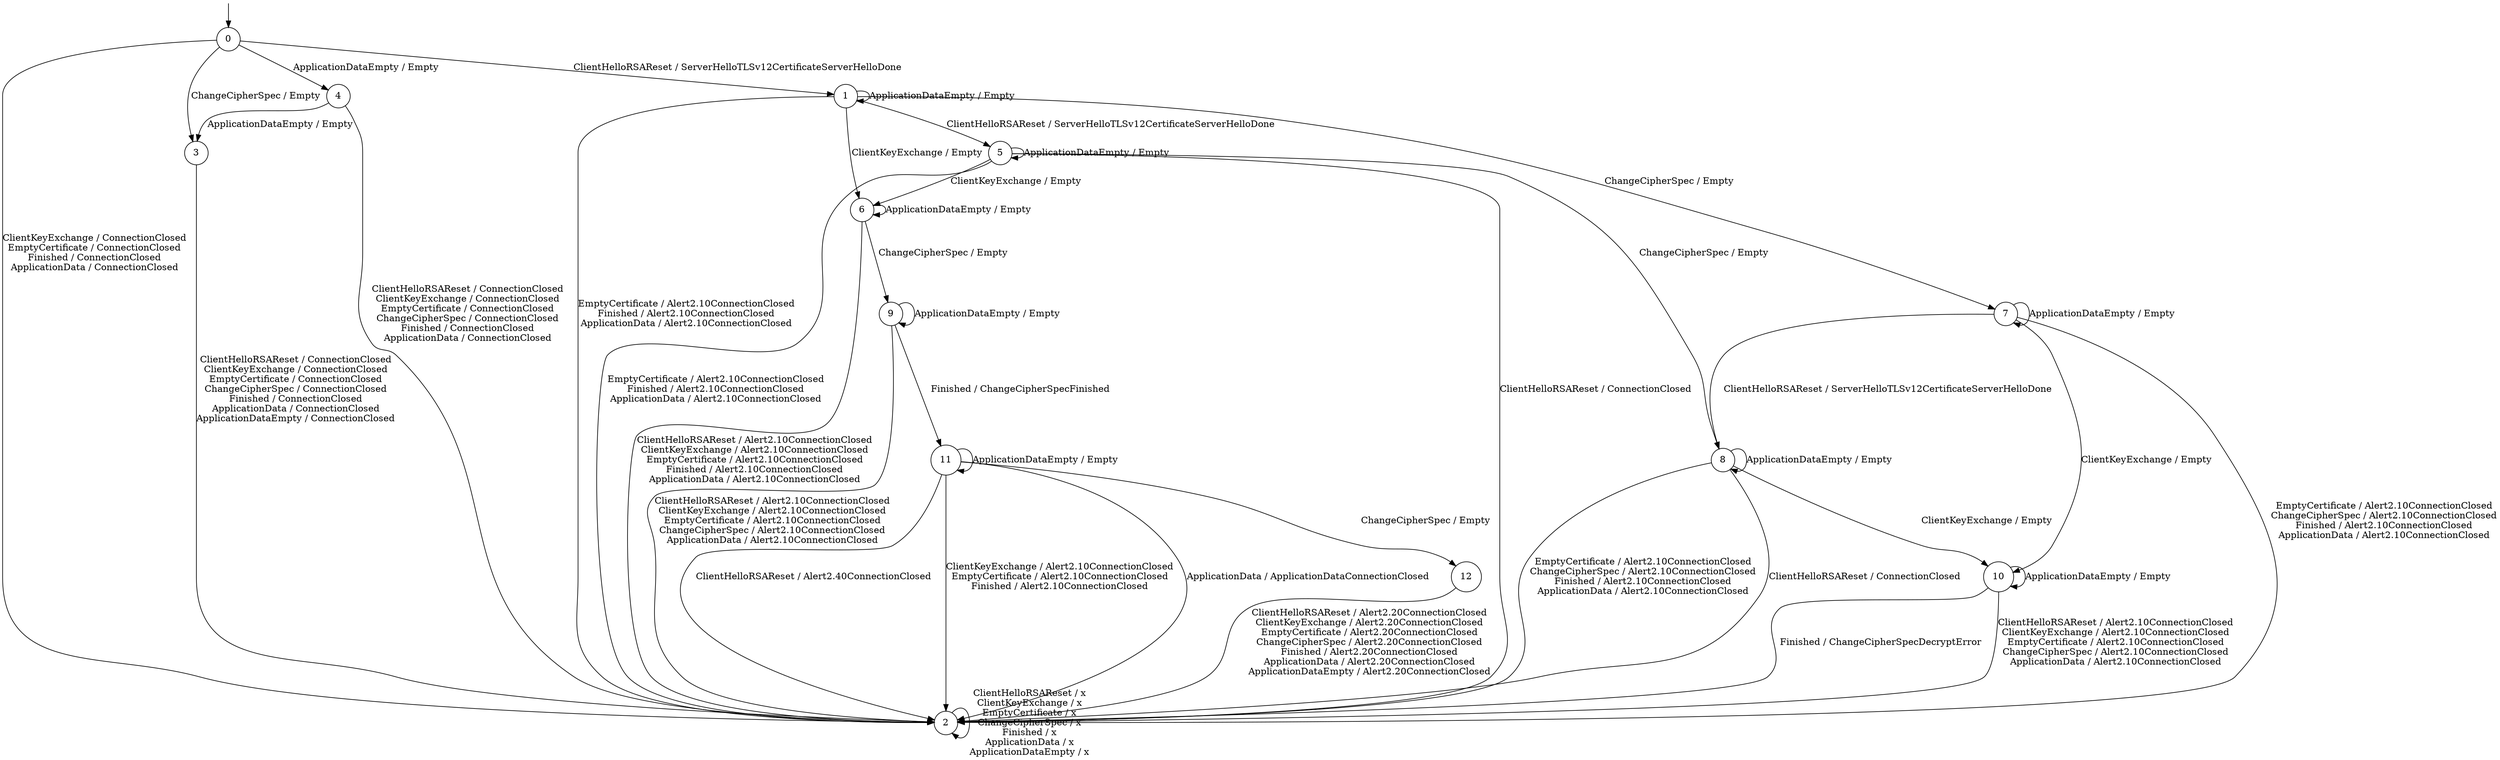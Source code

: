 digraph g {

	s0 [shape="circle" label="0"];
	s1 [shape="circle" label="1"];
	s2 [shape="circle" label="2"];
	s3 [shape="circle" label="3"];
	s4 [shape="circle" label="4"];
	s5 [shape="circle" label="5"];
	s6 [shape="circle" label="6"];
	s7 [shape="circle" label="7"];
	s8 [shape="circle" label="8"];
	s9 [shape="circle" label="9"];
	s10 [shape="circle" label="10"];
	s11 [shape="circle" label="11"];
	s12 [shape="circle" label="12"];

__start0 [label="" shape="none" width="0" height="0"];
__start0 -> s0;

	s0 -> s1 [label="ClientHelloRSAReset / ServerHelloTLSv12CertificateServerHelloDone\n"];
	s0 -> s2 [label="ClientKeyExchange / ConnectionClosed\nEmptyCertificate / ConnectionClosed\nFinished / ConnectionClosed\nApplicationData / ConnectionClosed\n"];
	s0 -> s3 [label="ChangeCipherSpec / Empty\n"];
	s0 -> s4 [label="ApplicationDataEmpty / Empty\n"];
	s1 -> s5 [label="ClientHelloRSAReset / ServerHelloTLSv12CertificateServerHelloDone\n"];
	s1 -> s6 [label="ClientKeyExchange / Empty\n"];
	s1 -> s2 [label="EmptyCertificate / Alert2.10ConnectionClosed\nFinished / Alert2.10ConnectionClosed\nApplicationData / Alert2.10ConnectionClosed\n"];
	s1 -> s7 [label="ChangeCipherSpec / Empty\n"];
	s1 -> s1 [label="ApplicationDataEmpty / Empty\n"];
	s2 -> s2 [label="ClientHelloRSAReset / x\nClientKeyExchange / x\nEmptyCertificate / x\nChangeCipherSpec / x\nFinished / x\nApplicationData / x\nApplicationDataEmpty / x\n"];
	s3 -> s2 [label="ClientHelloRSAReset / ConnectionClosed\nClientKeyExchange / ConnectionClosed\nEmptyCertificate / ConnectionClosed\nChangeCipherSpec / ConnectionClosed\nFinished / ConnectionClosed\nApplicationData / ConnectionClosed\nApplicationDataEmpty / ConnectionClosed\n"];
	s4 -> s2 [label="ClientHelloRSAReset / ConnectionClosed\nClientKeyExchange / ConnectionClosed\nEmptyCertificate / ConnectionClosed\nChangeCipherSpec / ConnectionClosed\nFinished / ConnectionClosed\nApplicationData / ConnectionClosed\n"];
	s4 -> s3 [label="ApplicationDataEmpty / Empty\n"];
	s5 -> s2 [label="ClientHelloRSAReset / ConnectionClosed\n"];
	s5 -> s6 [label="ClientKeyExchange / Empty\n"];
	s5 -> s2 [label="EmptyCertificate / Alert2.10ConnectionClosed\nFinished / Alert2.10ConnectionClosed\nApplicationData / Alert2.10ConnectionClosed\n"];
	s5 -> s8 [label="ChangeCipherSpec / Empty\n"];
	s5 -> s5 [label="ApplicationDataEmpty / Empty\n"];
	s6 -> s2 [label="ClientHelloRSAReset / Alert2.10ConnectionClosed\nClientKeyExchange / Alert2.10ConnectionClosed\nEmptyCertificate / Alert2.10ConnectionClosed\nFinished / Alert2.10ConnectionClosed\nApplicationData / Alert2.10ConnectionClosed\n"];
	s6 -> s9 [label="ChangeCipherSpec / Empty\n"];
	s6 -> s6 [label="ApplicationDataEmpty / Empty\n"];
	s7 -> s8 [label="ClientHelloRSAReset / ServerHelloTLSv12CertificateServerHelloDone\n"];
	s7 -> s10 [label="ClientKeyExchange / Empty\n"];
	s7 -> s2 [label="EmptyCertificate / Alert2.10ConnectionClosed\nChangeCipherSpec / Alert2.10ConnectionClosed\nFinished / Alert2.10ConnectionClosed\nApplicationData / Alert2.10ConnectionClosed\n"];
	s7 -> s7 [label="ApplicationDataEmpty / Empty\n"];
	s8 -> s2 [label="ClientHelloRSAReset / ConnectionClosed\n"];
	s8 -> s10 [label="ClientKeyExchange / Empty\n"];
	s8 -> s2 [label="EmptyCertificate / Alert2.10ConnectionClosed\nChangeCipherSpec / Alert2.10ConnectionClosed\nFinished / Alert2.10ConnectionClosed\nApplicationData / Alert2.10ConnectionClosed\n"];
	s8 -> s8 [label="ApplicationDataEmpty / Empty\n"];
	s9 -> s2 [label="ClientHelloRSAReset / Alert2.10ConnectionClosed\nClientKeyExchange / Alert2.10ConnectionClosed\nEmptyCertificate / Alert2.10ConnectionClosed\nChangeCipherSpec / Alert2.10ConnectionClosed\nApplicationData / Alert2.10ConnectionClosed\n"];
	s9 -> s11 [label="Finished / ChangeCipherSpecFinished\n"];
	s9 -> s9 [label="ApplicationDataEmpty / Empty\n"];
	s10 -> s2 [label="ClientHelloRSAReset / Alert2.10ConnectionClosed\nClientKeyExchange / Alert2.10ConnectionClosed\nEmptyCertificate / Alert2.10ConnectionClosed\nChangeCipherSpec / Alert2.10ConnectionClosed\nApplicationData / Alert2.10ConnectionClosed\n"];
	s10 -> s2 [label="Finished / ChangeCipherSpecDecryptError\n"];
	s10 -> s10 [label="ApplicationDataEmpty / Empty\n"];
	s11 -> s2 [label="ClientHelloRSAReset / Alert2.40ConnectionClosed\n"];
	s11 -> s2 [label="ClientKeyExchange / Alert2.10ConnectionClosed\nEmptyCertificate / Alert2.10ConnectionClosed\nFinished / Alert2.10ConnectionClosed\n"];
	s11 -> s12 [label="ChangeCipherSpec / Empty\n"];
	s11 -> s2 [label="ApplicationData / ApplicationDataConnectionClosed\n"];
	s11 -> s11 [label="ApplicationDataEmpty / Empty\n"];
	s12 -> s2 [label="ClientHelloRSAReset / Alert2.20ConnectionClosed\nClientKeyExchange / Alert2.20ConnectionClosed\nEmptyCertificate / Alert2.20ConnectionClosed\nChangeCipherSpec / Alert2.20ConnectionClosed\nFinished / Alert2.20ConnectionClosed\nApplicationData / Alert2.20ConnectionClosed\nApplicationDataEmpty / Alert2.20ConnectionClosed\n"];
}